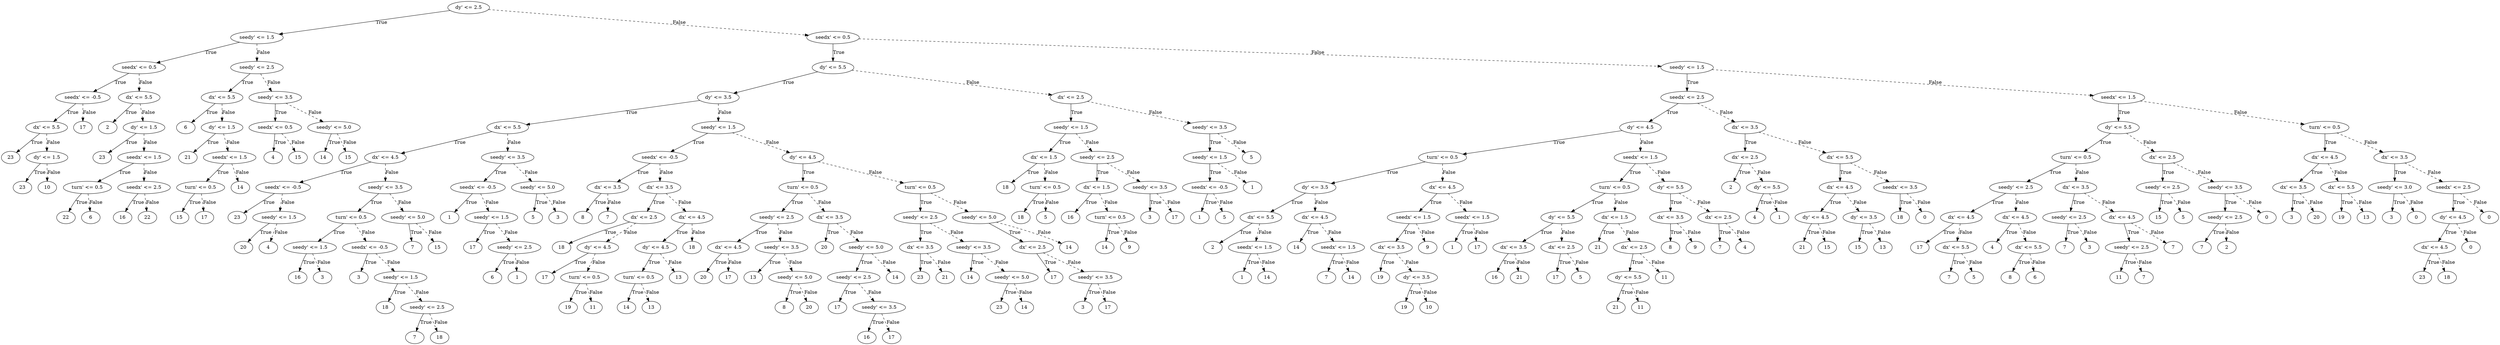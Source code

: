 digraph {
0 [label="dy' <= 2.5"];
1 [label="seedy' <= 1.5"];
2 [label="seedx' <= 0.5"];
3 [label="seedx' <= -0.5"];
4 [label="dx' <= 5.5"];
5 [label="23"];
4 -> 5 [label="True"];
6 [label="dy' <= 1.5"];
7 [label="23"];
6 -> 7 [label="True"];
8 [label="10"];
6 -> 8 [style="dashed", label="False"];
4 -> 6 [style="dashed", label="False"];
3 -> 4 [label="True"];
9 [label="17"];
3 -> 9 [style="dashed", label="False"];
2 -> 3 [label="True"];
10 [label="dx' <= 5.5"];
11 [label="2"];
10 -> 11 [label="True"];
12 [label="dy' <= 1.5"];
13 [label="23"];
12 -> 13 [label="True"];
14 [label="seedx' <= 1.5"];
15 [label="turn' <= 0.5"];
16 [label="22"];
15 -> 16 [label="True"];
17 [label="6"];
15 -> 17 [style="dashed", label="False"];
14 -> 15 [label="True"];
18 [label="seedx' <= 2.5"];
19 [label="16"];
18 -> 19 [label="True"];
20 [label="22"];
18 -> 20 [style="dashed", label="False"];
14 -> 18 [style="dashed", label="False"];
12 -> 14 [style="dashed", label="False"];
10 -> 12 [style="dashed", label="False"];
2 -> 10 [style="dashed", label="False"];
1 -> 2 [label="True"];
21 [label="seedy' <= 2.5"];
22 [label="dx' <= 5.5"];
23 [label="6"];
22 -> 23 [label="True"];
24 [label="dy' <= 1.5"];
25 [label="21"];
24 -> 25 [label="True"];
26 [label="seedx' <= 1.5"];
27 [label="turn' <= 0.5"];
28 [label="15"];
27 -> 28 [label="True"];
29 [label="17"];
27 -> 29 [style="dashed", label="False"];
26 -> 27 [label="True"];
30 [label="14"];
26 -> 30 [style="dashed", label="False"];
24 -> 26 [style="dashed", label="False"];
22 -> 24 [style="dashed", label="False"];
21 -> 22 [label="True"];
31 [label="seedy' <= 3.5"];
32 [label="seedx' <= 0.5"];
33 [label="4"];
32 -> 33 [label="True"];
34 [label="15"];
32 -> 34 [style="dashed", label="False"];
31 -> 32 [label="True"];
35 [label="seedy' <= 5.0"];
36 [label="14"];
35 -> 36 [label="True"];
37 [label="15"];
35 -> 37 [style="dashed", label="False"];
31 -> 35 [style="dashed", label="False"];
21 -> 31 [style="dashed", label="False"];
1 -> 21 [style="dashed", label="False"];
0 -> 1 [label="True"];
38 [label="seedx' <= 0.5"];
39 [label="dy' <= 5.5"];
40 [label="dy' <= 3.5"];
41 [label="dx' <= 5.5"];
42 [label="dx' <= 4.5"];
43 [label="seedx' <= -0.5"];
44 [label="23"];
43 -> 44 [label="True"];
45 [label="seedy' <= 1.5"];
46 [label="20"];
45 -> 46 [label="True"];
47 [label="4"];
45 -> 47 [style="dashed", label="False"];
43 -> 45 [style="dashed", label="False"];
42 -> 43 [label="True"];
48 [label="seedy' <= 3.5"];
49 [label="turn' <= 0.5"];
50 [label="seedy' <= 1.5"];
51 [label="16"];
50 -> 51 [label="True"];
52 [label="3"];
50 -> 52 [style="dashed", label="False"];
49 -> 50 [label="True"];
53 [label="seedx' <= -0.5"];
54 [label="3"];
53 -> 54 [label="True"];
55 [label="seedy' <= 1.5"];
56 [label="18"];
55 -> 56 [label="True"];
57 [label="seedy' <= 2.5"];
58 [label="7"];
57 -> 58 [label="True"];
59 [label="18"];
57 -> 59 [style="dashed", label="False"];
55 -> 57 [style="dashed", label="False"];
53 -> 55 [style="dashed", label="False"];
49 -> 53 [style="dashed", label="False"];
48 -> 49 [label="True"];
60 [label="seedy' <= 5.0"];
61 [label="7"];
60 -> 61 [label="True"];
62 [label="15"];
60 -> 62 [style="dashed", label="False"];
48 -> 60 [style="dashed", label="False"];
42 -> 48 [style="dashed", label="False"];
41 -> 42 [label="True"];
63 [label="seedy' <= 3.5"];
64 [label="seedx' <= -0.5"];
65 [label="1"];
64 -> 65 [label="True"];
66 [label="seedy' <= 1.5"];
67 [label="17"];
66 -> 67 [label="True"];
68 [label="seedy' <= 2.5"];
69 [label="6"];
68 -> 69 [label="True"];
70 [label="1"];
68 -> 70 [style="dashed", label="False"];
66 -> 68 [style="dashed", label="False"];
64 -> 66 [style="dashed", label="False"];
63 -> 64 [label="True"];
71 [label="seedy' <= 5.0"];
72 [label="5"];
71 -> 72 [label="True"];
73 [label="3"];
71 -> 73 [style="dashed", label="False"];
63 -> 71 [style="dashed", label="False"];
41 -> 63 [style="dashed", label="False"];
40 -> 41 [label="True"];
74 [label="seedy' <= 1.5"];
75 [label="seedx' <= -0.5"];
76 [label="dx' <= 3.5"];
77 [label="8"];
76 -> 77 [label="True"];
78 [label="7"];
76 -> 78 [style="dashed", label="False"];
75 -> 76 [label="True"];
79 [label="dx' <= 3.5"];
80 [label="dx' <= 2.5"];
81 [label="18"];
80 -> 81 [label="True"];
82 [label="dy' <= 4.5"];
83 [label="17"];
82 -> 83 [label="True"];
84 [label="turn' <= 0.5"];
85 [label="19"];
84 -> 85 [label="True"];
86 [label="11"];
84 -> 86 [style="dashed", label="False"];
82 -> 84 [style="dashed", label="False"];
80 -> 82 [style="dashed", label="False"];
79 -> 80 [label="True"];
87 [label="dx' <= 4.5"];
88 [label="dy' <= 4.5"];
89 [label="turn' <= 0.5"];
90 [label="14"];
89 -> 90 [label="True"];
91 [label="13"];
89 -> 91 [style="dashed", label="False"];
88 -> 89 [label="True"];
92 [label="13"];
88 -> 92 [style="dashed", label="False"];
87 -> 88 [label="True"];
93 [label="18"];
87 -> 93 [style="dashed", label="False"];
79 -> 87 [style="dashed", label="False"];
75 -> 79 [style="dashed", label="False"];
74 -> 75 [label="True"];
94 [label="dy' <= 4.5"];
95 [label="turn' <= 0.5"];
96 [label="seedy' <= 2.5"];
97 [label="dx' <= 4.5"];
98 [label="20"];
97 -> 98 [label="True"];
99 [label="17"];
97 -> 99 [style="dashed", label="False"];
96 -> 97 [label="True"];
100 [label="seedy' <= 3.5"];
101 [label="13"];
100 -> 101 [label="True"];
102 [label="seedy' <= 5.0"];
103 [label="8"];
102 -> 103 [label="True"];
104 [label="20"];
102 -> 104 [style="dashed", label="False"];
100 -> 102 [style="dashed", label="False"];
96 -> 100 [style="dashed", label="False"];
95 -> 96 [label="True"];
105 [label="dx' <= 3.5"];
106 [label="20"];
105 -> 106 [label="True"];
107 [label="seedy' <= 5.0"];
108 [label="seedy' <= 2.5"];
109 [label="17"];
108 -> 109 [label="True"];
110 [label="seedy' <= 3.5"];
111 [label="16"];
110 -> 111 [label="True"];
112 [label="17"];
110 -> 112 [style="dashed", label="False"];
108 -> 110 [style="dashed", label="False"];
107 -> 108 [label="True"];
113 [label="14"];
107 -> 113 [style="dashed", label="False"];
105 -> 107 [style="dashed", label="False"];
95 -> 105 [style="dashed", label="False"];
94 -> 95 [label="True"];
114 [label="turn' <= 0.5"];
115 [label="seedy' <= 2.5"];
116 [label="dx' <= 3.5"];
117 [label="23"];
116 -> 117 [label="True"];
118 [label="21"];
116 -> 118 [style="dashed", label="False"];
115 -> 116 [label="True"];
119 [label="seedy' <= 3.5"];
120 [label="14"];
119 -> 120 [label="True"];
121 [label="seedy' <= 5.0"];
122 [label="23"];
121 -> 122 [label="True"];
123 [label="14"];
121 -> 123 [style="dashed", label="False"];
119 -> 121 [style="dashed", label="False"];
115 -> 119 [style="dashed", label="False"];
114 -> 115 [label="True"];
124 [label="seedy' <= 5.0"];
125 [label="dx' <= 2.5"];
126 [label="17"];
125 -> 126 [label="True"];
127 [label="seedy' <= 3.5"];
128 [label="3"];
127 -> 128 [label="True"];
129 [label="17"];
127 -> 129 [style="dashed", label="False"];
125 -> 127 [style="dashed", label="False"];
124 -> 125 [label="True"];
130 [label="14"];
124 -> 130 [style="dashed", label="False"];
114 -> 124 [style="dashed", label="False"];
94 -> 114 [style="dashed", label="False"];
74 -> 94 [style="dashed", label="False"];
40 -> 74 [style="dashed", label="False"];
39 -> 40 [label="True"];
131 [label="dx' <= 2.5"];
132 [label="seedy' <= 1.5"];
133 [label="dx' <= 1.5"];
134 [label="18"];
133 -> 134 [label="True"];
135 [label="turn' <= 0.5"];
136 [label="18"];
135 -> 136 [label="True"];
137 [label="5"];
135 -> 137 [style="dashed", label="False"];
133 -> 135 [style="dashed", label="False"];
132 -> 133 [label="True"];
138 [label="seedy' <= 2.5"];
139 [label="dx' <= 1.5"];
140 [label="16"];
139 -> 140 [label="True"];
141 [label="turn' <= 0.5"];
142 [label="14"];
141 -> 142 [label="True"];
143 [label="9"];
141 -> 143 [style="dashed", label="False"];
139 -> 141 [style="dashed", label="False"];
138 -> 139 [label="True"];
144 [label="seedy' <= 3.5"];
145 [label="3"];
144 -> 145 [label="True"];
146 [label="17"];
144 -> 146 [style="dashed", label="False"];
138 -> 144 [style="dashed", label="False"];
132 -> 138 [style="dashed", label="False"];
131 -> 132 [label="True"];
147 [label="seedy' <= 3.5"];
148 [label="seedy' <= 1.5"];
149 [label="seedx' <= -0.5"];
150 [label="1"];
149 -> 150 [label="True"];
151 [label="5"];
149 -> 151 [style="dashed", label="False"];
148 -> 149 [label="True"];
152 [label="1"];
148 -> 152 [style="dashed", label="False"];
147 -> 148 [label="True"];
153 [label="5"];
147 -> 153 [style="dashed", label="False"];
131 -> 147 [style="dashed", label="False"];
39 -> 131 [style="dashed", label="False"];
38 -> 39 [label="True"];
154 [label="seedy' <= 1.5"];
155 [label="seedx' <= 2.5"];
156 [label="dy' <= 4.5"];
157 [label="turn' <= 0.5"];
158 [label="dy' <= 3.5"];
159 [label="dx' <= 5.5"];
160 [label="2"];
159 -> 160 [label="True"];
161 [label="seedx' <= 1.5"];
162 [label="1"];
161 -> 162 [label="True"];
163 [label="14"];
161 -> 163 [style="dashed", label="False"];
159 -> 161 [style="dashed", label="False"];
158 -> 159 [label="True"];
164 [label="dx' <= 4.5"];
165 [label="14"];
164 -> 165 [label="True"];
166 [label="seedx' <= 1.5"];
167 [label="7"];
166 -> 167 [label="True"];
168 [label="14"];
166 -> 168 [style="dashed", label="False"];
164 -> 166 [style="dashed", label="False"];
158 -> 164 [style="dashed", label="False"];
157 -> 158 [label="True"];
169 [label="dx' <= 4.5"];
170 [label="seedx' <= 1.5"];
171 [label="dx' <= 3.5"];
172 [label="19"];
171 -> 172 [label="True"];
173 [label="dy' <= 3.5"];
174 [label="19"];
173 -> 174 [label="True"];
175 [label="10"];
173 -> 175 [style="dashed", label="False"];
171 -> 173 [style="dashed", label="False"];
170 -> 171 [label="True"];
176 [label="9"];
170 -> 176 [style="dashed", label="False"];
169 -> 170 [label="True"];
177 [label="seedx' <= 1.5"];
178 [label="1"];
177 -> 178 [label="True"];
179 [label="17"];
177 -> 179 [style="dashed", label="False"];
169 -> 177 [style="dashed", label="False"];
157 -> 169 [style="dashed", label="False"];
156 -> 157 [label="True"];
180 [label="seedx' <= 1.5"];
181 [label="turn' <= 0.5"];
182 [label="dy' <= 5.5"];
183 [label="dx' <= 3.5"];
184 [label="16"];
183 -> 184 [label="True"];
185 [label="21"];
183 -> 185 [style="dashed", label="False"];
182 -> 183 [label="True"];
186 [label="dx' <= 2.5"];
187 [label="17"];
186 -> 187 [label="True"];
188 [label="5"];
186 -> 188 [style="dashed", label="False"];
182 -> 186 [style="dashed", label="False"];
181 -> 182 [label="True"];
189 [label="dx' <= 1.5"];
190 [label="21"];
189 -> 190 [label="True"];
191 [label="dx' <= 2.5"];
192 [label="dy' <= 5.5"];
193 [label="21"];
192 -> 193 [label="True"];
194 [label="11"];
192 -> 194 [style="dashed", label="False"];
191 -> 192 [label="True"];
195 [label="11"];
191 -> 195 [style="dashed", label="False"];
189 -> 191 [style="dashed", label="False"];
181 -> 189 [style="dashed", label="False"];
180 -> 181 [label="True"];
196 [label="dy' <= 5.5"];
197 [label="dx' <= 3.5"];
198 [label="8"];
197 -> 198 [label="True"];
199 [label="9"];
197 -> 199 [style="dashed", label="False"];
196 -> 197 [label="True"];
200 [label="dx' <= 2.5"];
201 [label="7"];
200 -> 201 [label="True"];
202 [label="4"];
200 -> 202 [style="dashed", label="False"];
196 -> 200 [style="dashed", label="False"];
180 -> 196 [style="dashed", label="False"];
156 -> 180 [style="dashed", label="False"];
155 -> 156 [label="True"];
203 [label="dx' <= 3.5"];
204 [label="dx' <= 2.5"];
205 [label="2"];
204 -> 205 [label="True"];
206 [label="dy' <= 5.5"];
207 [label="4"];
206 -> 207 [label="True"];
208 [label="1"];
206 -> 208 [style="dashed", label="False"];
204 -> 206 [style="dashed", label="False"];
203 -> 204 [label="True"];
209 [label="dx' <= 5.5"];
210 [label="dx' <= 4.5"];
211 [label="dy' <= 4.5"];
212 [label="21"];
211 -> 212 [label="True"];
213 [label="15"];
211 -> 213 [style="dashed", label="False"];
210 -> 211 [label="True"];
214 [label="dy' <= 3.5"];
215 [label="15"];
214 -> 215 [label="True"];
216 [label="13"];
214 -> 216 [style="dashed", label="False"];
210 -> 214 [style="dashed", label="False"];
209 -> 210 [label="True"];
217 [label="seedx' <= 3.5"];
218 [label="18"];
217 -> 218 [label="True"];
219 [label="0"];
217 -> 219 [style="dashed", label="False"];
209 -> 217 [style="dashed", label="False"];
203 -> 209 [style="dashed", label="False"];
155 -> 203 [style="dashed", label="False"];
154 -> 155 [label="True"];
220 [label="seedx' <= 1.5"];
221 [label="dy' <= 5.5"];
222 [label="turn' <= 0.5"];
223 [label="seedy' <= 2.5"];
224 [label="dx' <= 4.5"];
225 [label="17"];
224 -> 225 [label="True"];
226 [label="dx' <= 5.5"];
227 [label="7"];
226 -> 227 [label="True"];
228 [label="5"];
226 -> 228 [style="dashed", label="False"];
224 -> 226 [style="dashed", label="False"];
223 -> 224 [label="True"];
229 [label="dx' <= 4.5"];
230 [label="4"];
229 -> 230 [label="True"];
231 [label="dx' <= 5.5"];
232 [label="8"];
231 -> 232 [label="True"];
233 [label="6"];
231 -> 233 [style="dashed", label="False"];
229 -> 231 [style="dashed", label="False"];
223 -> 229 [style="dashed", label="False"];
222 -> 223 [label="True"];
234 [label="dx' <= 3.5"];
235 [label="seedy' <= 2.5"];
236 [label="7"];
235 -> 236 [label="True"];
237 [label="3"];
235 -> 237 [style="dashed", label="False"];
234 -> 235 [label="True"];
238 [label="dx' <= 4.5"];
239 [label="seedy' <= 2.5"];
240 [label="11"];
239 -> 240 [label="True"];
241 [label="7"];
239 -> 241 [style="dashed", label="False"];
238 -> 239 [label="True"];
242 [label="7"];
238 -> 242 [style="dashed", label="False"];
234 -> 238 [style="dashed", label="False"];
222 -> 234 [style="dashed", label="False"];
221 -> 222 [label="True"];
243 [label="dx' <= 2.5"];
244 [label="seedy' <= 2.5"];
245 [label="15"];
244 -> 245 [label="True"];
246 [label="5"];
244 -> 246 [style="dashed", label="False"];
243 -> 244 [label="True"];
247 [label="seedy' <= 3.5"];
248 [label="seedy' <= 2.5"];
249 [label="7"];
248 -> 249 [label="True"];
250 [label="2"];
248 -> 250 [style="dashed", label="False"];
247 -> 248 [label="True"];
251 [label="0"];
247 -> 251 [style="dashed", label="False"];
243 -> 247 [style="dashed", label="False"];
221 -> 243 [style="dashed", label="False"];
220 -> 221 [label="True"];
252 [label="turn' <= 0.5"];
253 [label="dx' <= 4.5"];
254 [label="dx' <= 3.5"];
255 [label="3"];
254 -> 255 [label="True"];
256 [label="20"];
254 -> 256 [style="dashed", label="False"];
253 -> 254 [label="True"];
257 [label="dx' <= 5.5"];
258 [label="19"];
257 -> 258 [label="True"];
259 [label="13"];
257 -> 259 [style="dashed", label="False"];
253 -> 257 [style="dashed", label="False"];
252 -> 253 [label="True"];
260 [label="dx' <= 3.5"];
261 [label="seedy' <= 3.0"];
262 [label="3"];
261 -> 262 [label="True"];
263 [label="0"];
261 -> 263 [style="dashed", label="False"];
260 -> 261 [label="True"];
264 [label="seedx' <= 2.5"];
265 [label="dy' <= 4.5"];
266 [label="dx' <= 4.5"];
267 [label="23"];
266 -> 267 [label="True"];
268 [label="18"];
266 -> 268 [style="dashed", label="False"];
265 -> 266 [label="True"];
269 [label="0"];
265 -> 269 [style="dashed", label="False"];
264 -> 265 [label="True"];
270 [label="0"];
264 -> 270 [style="dashed", label="False"];
260 -> 264 [style="dashed", label="False"];
252 -> 260 [style="dashed", label="False"];
220 -> 252 [style="dashed", label="False"];
154 -> 220 [style="dashed", label="False"];
38 -> 154 [style="dashed", label="False"];
0 -> 38 [style="dashed", label="False"];

}